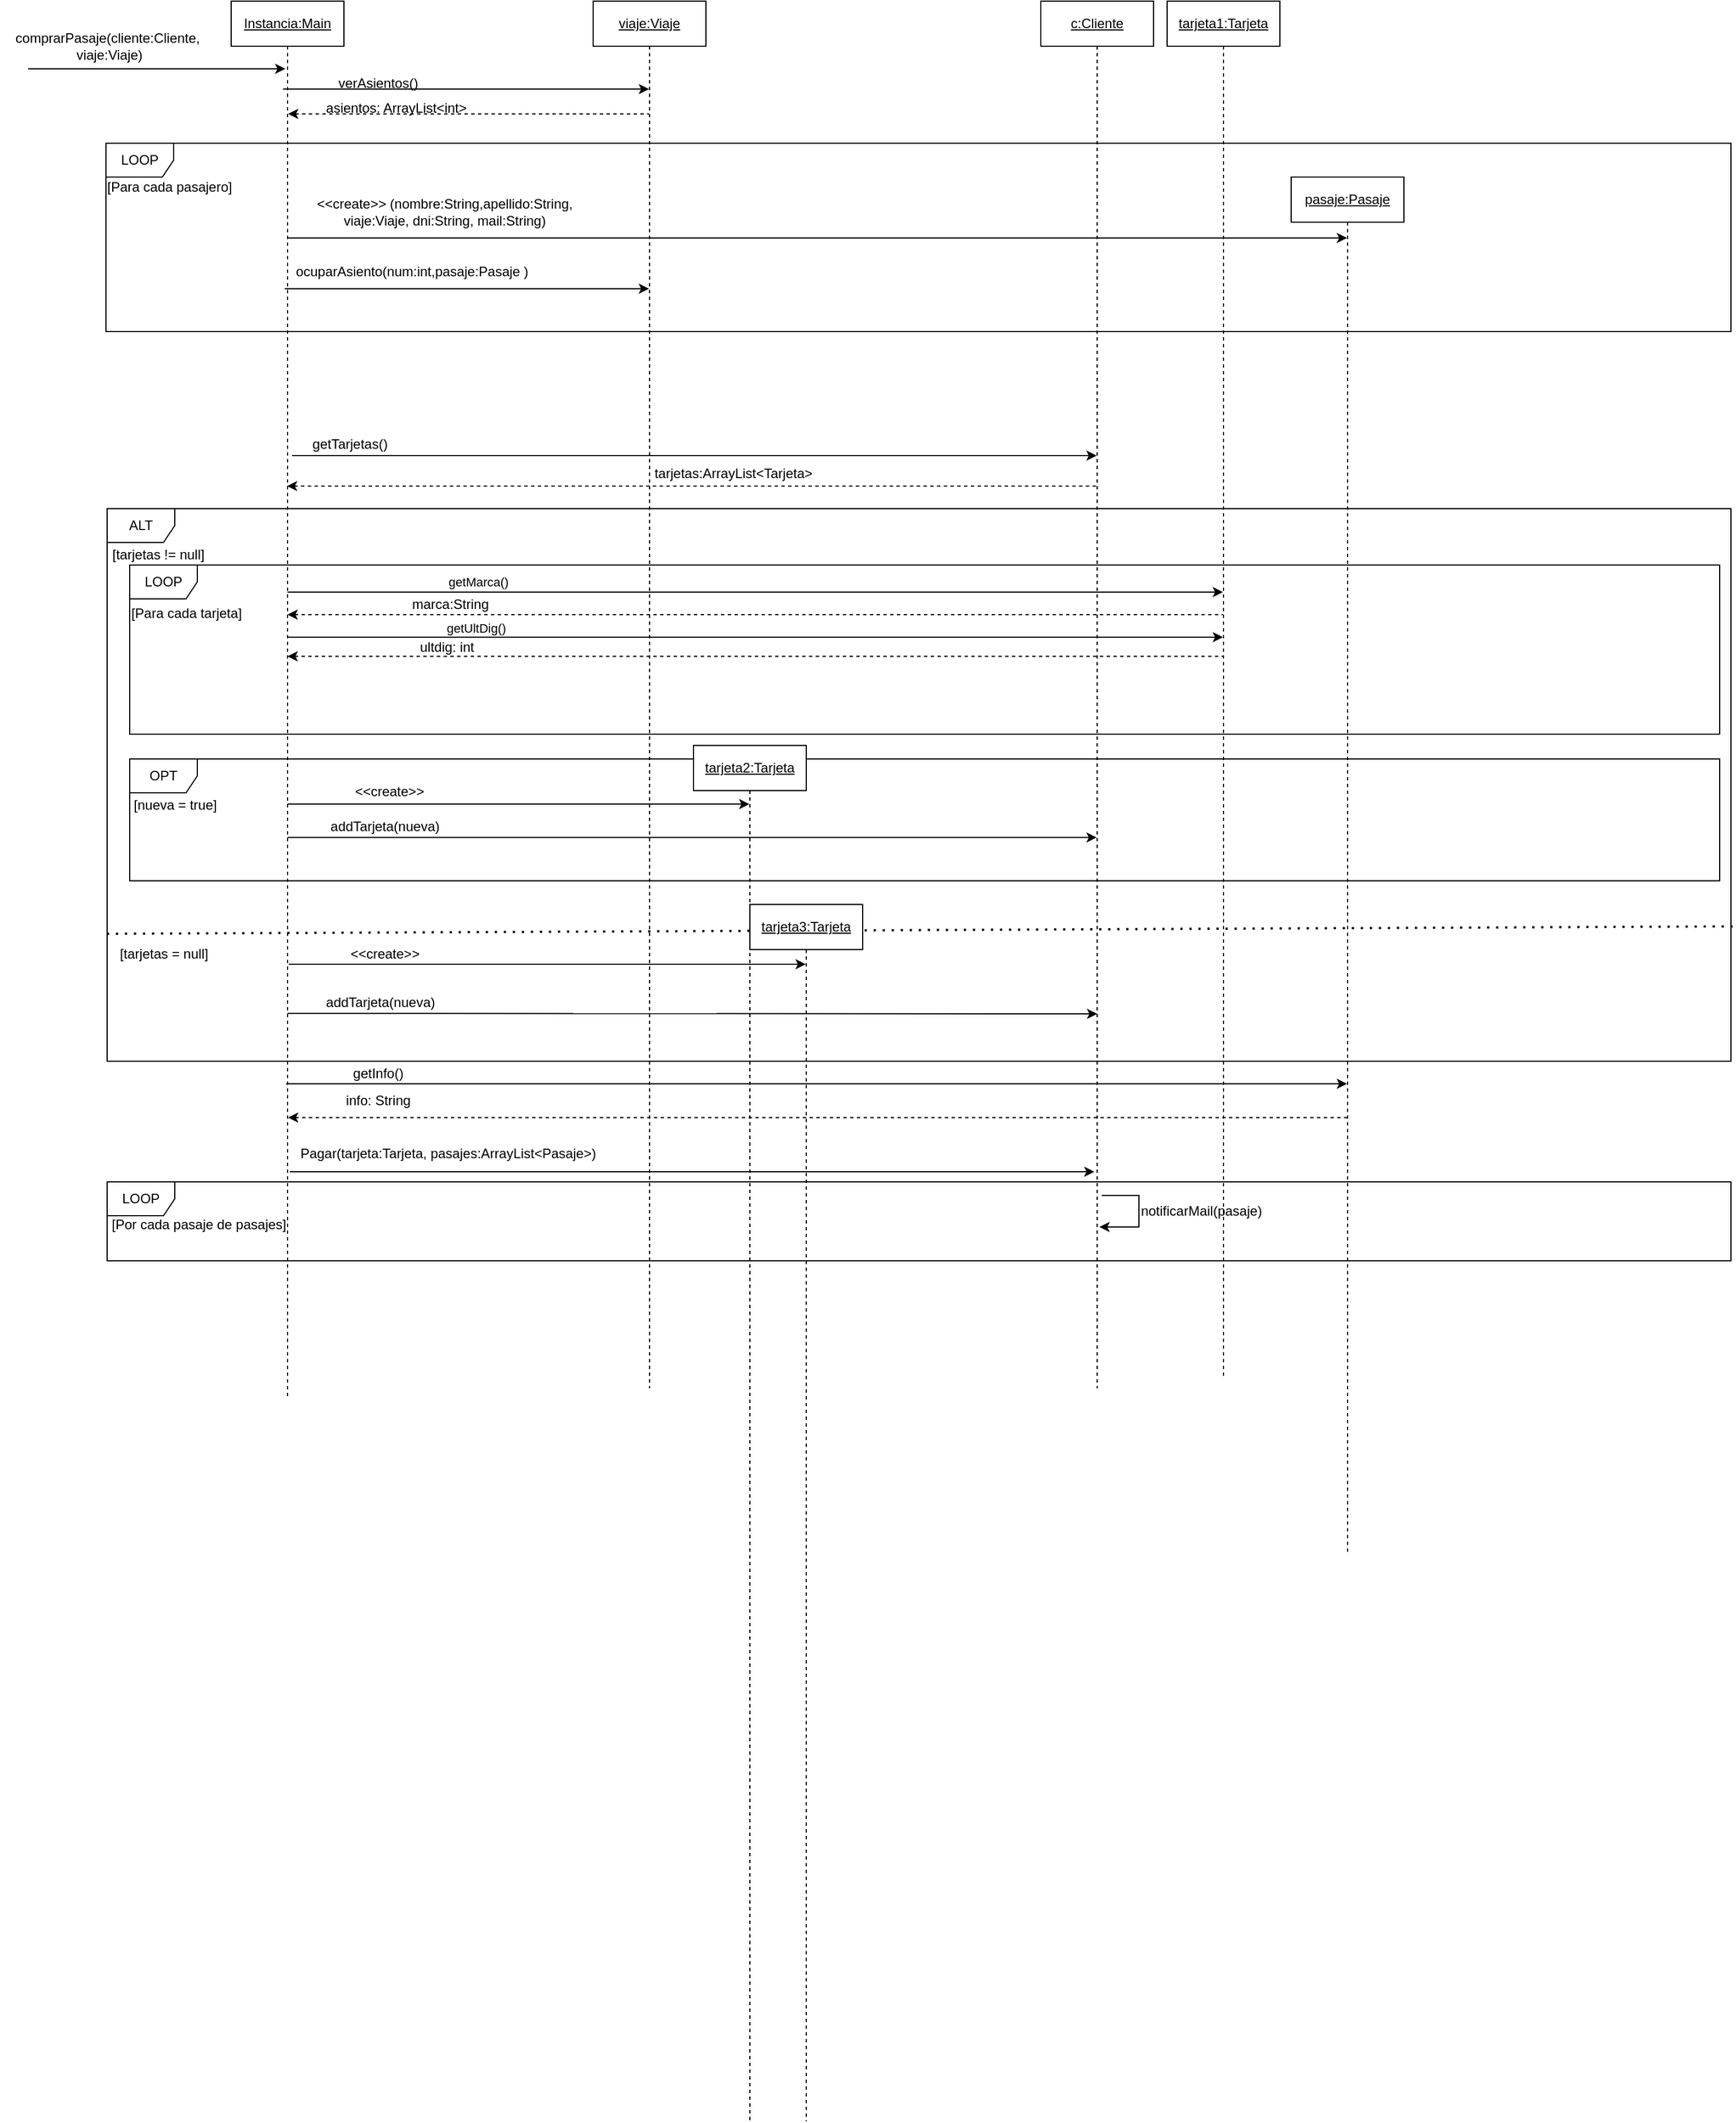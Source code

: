 <mxfile version="21.5.2" type="device">
  <diagram name="Page-1" id="2YBvvXClWsGukQMizWep">
    <mxGraphModel dx="2273" dy="784" grid="1" gridSize="10" guides="1" tooltips="1" connect="1" arrows="1" fold="1" page="1" pageScale="1" pageWidth="850" pageHeight="1100" math="0" shadow="0">
      <root>
        <mxCell id="0" />
        <mxCell id="1" parent="0" />
        <mxCell id="aM9ryv3xv72pqoxQDRHE-1" value="Instancia:Main" style="shape=umlLifeline;perimeter=lifelinePerimeter;whiteSpace=wrap;html=1;container=0;dropTarget=0;collapsible=0;recursiveResize=0;outlineConnect=0;portConstraint=eastwest;newEdgeStyle={&quot;edgeStyle&quot;:&quot;elbowEdgeStyle&quot;,&quot;elbow&quot;:&quot;vertical&quot;,&quot;curved&quot;:0,&quot;rounded&quot;:0};fontStyle=4" parent="1" vertex="1">
          <mxGeometry x="180" y="20" width="100" height="1240" as="geometry" />
        </mxCell>
        <mxCell id="zwrWhUBzXl8ZJSUmluqB-5" value="" style="endArrow=classic;html=1;rounded=0;" parent="1" edge="1">
          <mxGeometry width="50" height="50" relative="1" as="geometry">
            <mxPoint y="80" as="sourcePoint" />
            <mxPoint x="228" y="80" as="targetPoint" />
          </mxGeometry>
        </mxCell>
        <mxCell id="zwrWhUBzXl8ZJSUmluqB-6" value="comprarPasaje(cliente:Cliente,&lt;br&gt;&amp;nbsp;viaje:Viaje)" style="text;html=1;align=center;verticalAlign=middle;resizable=0;points=[];autosize=1;strokeColor=none;fillColor=none;" parent="1" vertex="1">
          <mxGeometry x="-25" y="40" width="190" height="40" as="geometry" />
        </mxCell>
        <mxCell id="zwrWhUBzXl8ZJSUmluqB-11" value="" style="endArrow=classic;html=1;rounded=0;" parent="1" target="zwrWhUBzXl8ZJSUmluqB-109" edge="1">
          <mxGeometry width="50" height="50" relative="1" as="geometry">
            <mxPoint x="228.75" y="980" as="sourcePoint" />
            <mxPoint x="423.25" y="980" as="targetPoint" />
          </mxGeometry>
        </mxCell>
        <mxCell id="zwrWhUBzXl8ZJSUmluqB-17" value="" style="endArrow=none;html=1;rounded=0;endFill=0;startArrow=classic;startFill=1;dashed=1;" parent="1" target="zwrWhUBzXl8ZJSUmluqB-109" edge="1">
          <mxGeometry width="50" height="50" relative="1" as="geometry">
            <mxPoint x="230.5" y="1010" as="sourcePoint" />
            <mxPoint x="425" y="1010" as="targetPoint" />
          </mxGeometry>
        </mxCell>
        <mxCell id="zwrWhUBzXl8ZJSUmluqB-23" value="viaje:Viaje" style="shape=umlLifeline;perimeter=lifelinePerimeter;whiteSpace=wrap;html=1;container=0;dropTarget=0;collapsible=0;recursiveResize=0;outlineConnect=0;portConstraint=eastwest;newEdgeStyle={&quot;edgeStyle&quot;:&quot;elbowEdgeStyle&quot;,&quot;elbow&quot;:&quot;vertical&quot;,&quot;curved&quot;:0,&quot;rounded&quot;:0};fontStyle=4" parent="1" vertex="1">
          <mxGeometry x="501" y="20" width="100" height="1230" as="geometry" />
        </mxCell>
        <mxCell id="zwrWhUBzXl8ZJSUmluqB-24" value="info: String" style="text;html=1;align=center;verticalAlign=middle;resizable=0;points=[];autosize=1;strokeColor=none;fillColor=none;" parent="1" vertex="1">
          <mxGeometry x="270" y="980" width="80" height="30" as="geometry" />
        </mxCell>
        <mxCell id="zwrWhUBzXl8ZJSUmluqB-27" value="" style="endArrow=classic;html=1;rounded=0;" parent="1" edge="1" target="zwrWhUBzXl8ZJSUmluqB-23">
          <mxGeometry width="50" height="50" relative="1" as="geometry">
            <mxPoint x="226" y="98" as="sourcePoint" />
            <mxPoint x="425" y="98" as="targetPoint" />
          </mxGeometry>
        </mxCell>
        <mxCell id="zwrWhUBzXl8ZJSUmluqB-28" value="verAsientos()" style="text;html=1;align=center;verticalAlign=middle;resizable=0;points=[];autosize=1;strokeColor=none;fillColor=none;" parent="1" vertex="1">
          <mxGeometry x="265" y="78" width="90" height="30" as="geometry" />
        </mxCell>
        <mxCell id="zwrWhUBzXl8ZJSUmluqB-29" value="" style="endArrow=none;html=1;rounded=0;endFill=0;startArrow=classic;startFill=1;dashed=1;" parent="1" edge="1" target="zwrWhUBzXl8ZJSUmluqB-23">
          <mxGeometry width="50" height="50" relative="1" as="geometry">
            <mxPoint x="230.5" y="120" as="sourcePoint" />
            <mxPoint x="424.5" y="120" as="targetPoint" />
          </mxGeometry>
        </mxCell>
        <mxCell id="zwrWhUBzXl8ZJSUmluqB-30" value="asientos: ArrayList&amp;lt;int&amp;gt;" style="text;html=1;align=center;verticalAlign=middle;resizable=0;points=[];autosize=1;strokeColor=none;fillColor=none;" parent="1" vertex="1">
          <mxGeometry x="251" y="100" width="150" height="30" as="geometry" />
        </mxCell>
        <mxCell id="zwrWhUBzXl8ZJSUmluqB-43" value="ocuparAsiento(num:int,pasaje:Pasaje )" style="text;html=1;align=center;verticalAlign=middle;resizable=0;points=[];autosize=1;strokeColor=none;fillColor=none;" parent="1" vertex="1">
          <mxGeometry x="225" y="245" width="230" height="30" as="geometry" />
        </mxCell>
        <mxCell id="zwrWhUBzXl8ZJSUmluqB-45" value="LOOP" style="shape=umlFrame;whiteSpace=wrap;html=1;pointerEvents=0;" parent="1" vertex="1">
          <mxGeometry x="69" y="146" width="1441" height="167" as="geometry" />
        </mxCell>
        <mxCell id="zwrWhUBzXl8ZJSUmluqB-46" value="" style="endArrow=classic;html=1;rounded=0;" parent="1" edge="1" target="zwrWhUBzXl8ZJSUmluqB-23">
          <mxGeometry width="50" height="50" relative="1" as="geometry">
            <mxPoint x="227.5" y="275" as="sourcePoint" />
            <mxPoint x="426.5" y="275" as="targetPoint" />
          </mxGeometry>
        </mxCell>
        <mxCell id="zwrWhUBzXl8ZJSUmluqB-47" value="[Para cada pasajero]" style="text;html=1;align=center;verticalAlign=middle;resizable=0;points=[];autosize=1;strokeColor=none;fillColor=none;" parent="1" vertex="1">
          <mxGeometry x="60" y="170" width="130" height="30" as="geometry" />
        </mxCell>
        <mxCell id="zwrWhUBzXl8ZJSUmluqB-61" value="c:Cliente" style="shape=umlLifeline;perimeter=lifelinePerimeter;whiteSpace=wrap;html=1;container=0;dropTarget=0;collapsible=0;recursiveResize=0;outlineConnect=0;portConstraint=eastwest;newEdgeStyle={&quot;edgeStyle&quot;:&quot;elbowEdgeStyle&quot;,&quot;elbow&quot;:&quot;vertical&quot;,&quot;curved&quot;:0,&quot;rounded&quot;:0};fontStyle=4" parent="1" vertex="1">
          <mxGeometry x="898" y="20" width="100" height="1230" as="geometry" />
        </mxCell>
        <mxCell id="zwrWhUBzXl8ZJSUmluqB-63" value="" style="endArrow=classic;html=1;rounded=0;" parent="1" edge="1">
          <mxGeometry width="50" height="50" relative="1" as="geometry">
            <mxPoint x="234" y="423" as="sourcePoint" />
            <mxPoint x="947.5" y="423" as="targetPoint" />
          </mxGeometry>
        </mxCell>
        <mxCell id="zwrWhUBzXl8ZJSUmluqB-64" value="getTarjetas()" style="text;html=1;align=center;verticalAlign=middle;resizable=0;points=[];autosize=1;strokeColor=none;fillColor=none;" parent="1" vertex="1">
          <mxGeometry x="240" y="398" width="90" height="30" as="geometry" />
        </mxCell>
        <mxCell id="zwrWhUBzXl8ZJSUmluqB-65" value="" style="endArrow=none;html=1;rounded=0;endFill=0;startArrow=classic;startFill=1;dashed=1;" parent="1" edge="1">
          <mxGeometry width="50" height="50" relative="1" as="geometry">
            <mxPoint x="229.548" y="450.05" as="sourcePoint" />
            <mxPoint x="950" y="450.05" as="targetPoint" />
          </mxGeometry>
        </mxCell>
        <mxCell id="zwrWhUBzXl8ZJSUmluqB-66" value="tarjetas:ArrayList&amp;lt;Tarjeta&amp;gt;" style="text;html=1;align=center;verticalAlign=middle;resizable=0;points=[];autosize=1;strokeColor=none;fillColor=none;" parent="1" vertex="1">
          <mxGeometry x="545" y="424" width="160" height="30" as="geometry" />
        </mxCell>
        <mxCell id="zwrWhUBzXl8ZJSUmluqB-68" value="" style="endArrow=classic;html=1;rounded=0;" parent="1" target="zwrWhUBzXl8ZJSUmluqB-95" edge="1">
          <mxGeometry width="50" height="50" relative="1" as="geometry">
            <mxPoint x="230" y="544" as="sourcePoint" />
            <mxPoint x="943.5" y="544" as="targetPoint" />
          </mxGeometry>
        </mxCell>
        <mxCell id="zwrWhUBzXl8ZJSUmluqB-69" value="getMarca()" style="edgeLabel;html=1;align=center;verticalAlign=middle;resizable=0;points=[];" parent="zwrWhUBzXl8ZJSUmluqB-68" vertex="1" connectable="0">
          <mxGeometry x="-0.592" y="4" relative="1" as="geometry">
            <mxPoint y="-5" as="offset" />
          </mxGeometry>
        </mxCell>
        <mxCell id="zwrWhUBzXl8ZJSUmluqB-70" value="" style="endArrow=none;html=1;rounded=0;endFill=0;startArrow=classic;startFill=1;dashed=1;" parent="1" target="zwrWhUBzXl8ZJSUmluqB-95" edge="1">
          <mxGeometry width="50" height="50" relative="1" as="geometry">
            <mxPoint x="229.998" y="564" as="sourcePoint" />
            <mxPoint x="950.45" y="564" as="targetPoint" />
          </mxGeometry>
        </mxCell>
        <mxCell id="zwrWhUBzXl8ZJSUmluqB-71" value="marca:String" style="text;html=1;align=center;verticalAlign=middle;resizable=0;points=[];autosize=1;strokeColor=none;fillColor=none;" parent="1" vertex="1">
          <mxGeometry x="329" y="540" width="90" height="30" as="geometry" />
        </mxCell>
        <mxCell id="zwrWhUBzXl8ZJSUmluqB-72" value="" style="endArrow=classic;html=1;rounded=0;" parent="1" target="zwrWhUBzXl8ZJSUmluqB-95" edge="1">
          <mxGeometry width="50" height="50" relative="1" as="geometry">
            <mxPoint x="230" y="584" as="sourcePoint" />
            <mxPoint x="943.5" y="584" as="targetPoint" />
          </mxGeometry>
        </mxCell>
        <mxCell id="zwrWhUBzXl8ZJSUmluqB-73" value="getUltDig()" style="edgeLabel;html=1;align=center;verticalAlign=middle;resizable=0;points=[];" parent="zwrWhUBzXl8ZJSUmluqB-72" vertex="1" connectable="0">
          <mxGeometry x="-0.592" y="4" relative="1" as="geometry">
            <mxPoint x="-2" y="-4" as="offset" />
          </mxGeometry>
        </mxCell>
        <mxCell id="zwrWhUBzXl8ZJSUmluqB-74" value="" style="endArrow=none;html=1;rounded=0;endFill=0;startArrow=classic;startFill=1;dashed=1;" parent="1" target="zwrWhUBzXl8ZJSUmluqB-95" edge="1">
          <mxGeometry width="50" height="50" relative="1" as="geometry">
            <mxPoint x="229.998" y="601" as="sourcePoint" />
            <mxPoint x="950.45" y="601" as="targetPoint" />
          </mxGeometry>
        </mxCell>
        <mxCell id="zwrWhUBzXl8ZJSUmluqB-75" value="ultdig: int" style="text;html=1;align=center;verticalAlign=middle;resizable=0;points=[];autosize=1;strokeColor=none;fillColor=none;" parent="1" vertex="1">
          <mxGeometry x="336" y="578" width="70" height="30" as="geometry" />
        </mxCell>
        <mxCell id="zwrWhUBzXl8ZJSUmluqB-80" value="ALT" style="shape=umlFrame;whiteSpace=wrap;html=1;pointerEvents=0;" parent="1" vertex="1">
          <mxGeometry x="70" y="470" width="1440" height="490" as="geometry" />
        </mxCell>
        <mxCell id="zwrWhUBzXl8ZJSUmluqB-84" value="[tarjetas != null]" style="text;html=1;align=center;verticalAlign=middle;resizable=0;points=[];autosize=1;strokeColor=none;fillColor=none;" parent="1" vertex="1">
          <mxGeometry x="60" y="496" width="110" height="30" as="geometry" />
        </mxCell>
        <mxCell id="zwrWhUBzXl8ZJSUmluqB-85" value="LOOP" style="shape=umlFrame;whiteSpace=wrap;html=1;pointerEvents=0;" parent="1" vertex="1">
          <mxGeometry x="90" y="520" width="1410" height="150" as="geometry" />
        </mxCell>
        <mxCell id="zwrWhUBzXl8ZJSUmluqB-86" value="[Para cada tarjeta]" style="text;html=1;align=center;verticalAlign=middle;resizable=0;points=[];autosize=1;strokeColor=none;fillColor=none;" parent="1" vertex="1">
          <mxGeometry x="80" y="548" width="120" height="30" as="geometry" />
        </mxCell>
        <mxCell id="zwrWhUBzXl8ZJSUmluqB-87" value="" style="endArrow=none;dashed=1;html=1;dashPattern=1 3;strokeWidth=2;rounded=0;exitX=-0.003;exitY=0.725;exitDx=0;exitDy=0;exitPerimeter=0;entryX=1.001;entryY=0.756;entryDx=0;entryDy=0;entryPerimeter=0;" parent="1" target="zwrWhUBzXl8ZJSUmluqB-80" edge="1">
          <mxGeometry width="50" height="50" relative="1" as="geometry">
            <mxPoint x="69.76" y="847" as="sourcePoint" />
            <mxPoint x="1151.92" y="844.12" as="targetPoint" />
          </mxGeometry>
        </mxCell>
        <mxCell id="zwrWhUBzXl8ZJSUmluqB-89" value="[tarjetas = null]" style="text;html=1;align=center;verticalAlign=middle;resizable=0;points=[];autosize=1;strokeColor=none;fillColor=none;" parent="1" vertex="1">
          <mxGeometry x="70" y="850" width="100" height="30" as="geometry" />
        </mxCell>
        <mxCell id="zwrWhUBzXl8ZJSUmluqB-90" value="OPT" style="shape=umlFrame;whiteSpace=wrap;html=1;pointerEvents=0;" parent="1" vertex="1">
          <mxGeometry x="90" y="692" width="1410" height="108" as="geometry" />
        </mxCell>
        <mxCell id="zwrWhUBzXl8ZJSUmluqB-91" value="[nueva = true]" style="text;html=1;align=center;verticalAlign=middle;resizable=0;points=[];autosize=1;strokeColor=none;fillColor=none;" parent="1" vertex="1">
          <mxGeometry x="80" y="718" width="100" height="30" as="geometry" />
        </mxCell>
        <mxCell id="zwrWhUBzXl8ZJSUmluqB-92" value="" style="endArrow=classic;html=1;rounded=0;" parent="1" edge="1">
          <mxGeometry width="50" height="50" relative="1" as="geometry">
            <mxPoint x="230" y="732" as="sourcePoint" />
            <mxPoint x="639.5" y="732" as="targetPoint" />
          </mxGeometry>
        </mxCell>
        <mxCell id="zwrWhUBzXl8ZJSUmluqB-94" value="tarjeta2:Tarjeta" style="shape=umlLifeline;perimeter=lifelinePerimeter;whiteSpace=wrap;html=1;container=0;dropTarget=0;collapsible=0;recursiveResize=0;outlineConnect=0;portConstraint=eastwest;newEdgeStyle={&quot;edgeStyle&quot;:&quot;elbowEdgeStyle&quot;,&quot;elbow&quot;:&quot;vertical&quot;,&quot;curved&quot;:0,&quot;rounded&quot;:0};fontStyle=4" parent="1" vertex="1">
          <mxGeometry x="590" y="680" width="100" height="1219" as="geometry" />
        </mxCell>
        <mxCell id="zwrWhUBzXl8ZJSUmluqB-95" value="tarjeta1:Tarjeta" style="shape=umlLifeline;perimeter=lifelinePerimeter;whiteSpace=wrap;html=1;container=0;dropTarget=0;collapsible=0;recursiveResize=0;outlineConnect=0;portConstraint=eastwest;newEdgeStyle={&quot;edgeStyle&quot;:&quot;elbowEdgeStyle&quot;,&quot;elbow&quot;:&quot;vertical&quot;,&quot;curved&quot;:0,&quot;rounded&quot;:0};fontStyle=4" parent="1" vertex="1">
          <mxGeometry x="1010" y="20" width="100" height="1219" as="geometry" />
        </mxCell>
        <mxCell id="zwrWhUBzXl8ZJSUmluqB-96" value="&amp;lt;&amp;lt;create&amp;gt;&amp;gt;" style="text;html=1;align=center;verticalAlign=middle;resizable=0;points=[];autosize=1;strokeColor=none;fillColor=none;" parent="1" vertex="1">
          <mxGeometry x="280" y="706" width="80" height="30" as="geometry" />
        </mxCell>
        <mxCell id="zwrWhUBzXl8ZJSUmluqB-97" value="" style="endArrow=classic;html=1;rounded=0;" parent="1" target="zwrWhUBzXl8ZJSUmluqB-61" edge="1">
          <mxGeometry width="50" height="50" relative="1" as="geometry">
            <mxPoint x="230" y="761.57" as="sourcePoint" />
            <mxPoint x="590" y="761.57" as="targetPoint" />
          </mxGeometry>
        </mxCell>
        <mxCell id="zwrWhUBzXl8ZJSUmluqB-98" value="addTarjeta(nueva)" style="text;html=1;align=center;verticalAlign=middle;resizable=0;points=[];autosize=1;strokeColor=none;fillColor=none;" parent="1" vertex="1">
          <mxGeometry x="256" y="737" width="120" height="30" as="geometry" />
        </mxCell>
        <mxCell id="zwrWhUBzXl8ZJSUmluqB-99" value="" style="endArrow=classic;html=1;rounded=0;" parent="1" target="zwrWhUBzXl8ZJSUmluqB-103" edge="1">
          <mxGeometry width="50" height="50" relative="1" as="geometry">
            <mxPoint x="231" y="874" as="sourcePoint" />
            <mxPoint x="591" y="874" as="targetPoint" />
          </mxGeometry>
        </mxCell>
        <mxCell id="zwrWhUBzXl8ZJSUmluqB-100" value="&amp;lt;&amp;lt;create&amp;gt;&amp;gt;" style="text;html=1;align=center;verticalAlign=middle;resizable=0;points=[];autosize=1;strokeColor=none;fillColor=none;" parent="1" vertex="1">
          <mxGeometry x="276" y="850" width="80" height="30" as="geometry" />
        </mxCell>
        <mxCell id="zwrWhUBzXl8ZJSUmluqB-101" value="" style="endArrow=classic;html=1;rounded=0;" parent="1" edge="1">
          <mxGeometry width="50" height="50" relative="1" as="geometry">
            <mxPoint x="230" y="917.57" as="sourcePoint" />
            <mxPoint x="948" y="918" as="targetPoint" />
          </mxGeometry>
        </mxCell>
        <mxCell id="zwrWhUBzXl8ZJSUmluqB-102" value="addTarjeta(nueva)" style="text;html=1;align=center;verticalAlign=middle;resizable=0;points=[];autosize=1;strokeColor=none;fillColor=none;" parent="1" vertex="1">
          <mxGeometry x="252" y="893" width="120" height="30" as="geometry" />
        </mxCell>
        <mxCell id="zwrWhUBzXl8ZJSUmluqB-103" value="tarjeta3:Tarjeta" style="shape=umlLifeline;perimeter=lifelinePerimeter;whiteSpace=wrap;html=1;container=0;dropTarget=0;collapsible=0;recursiveResize=0;outlineConnect=0;portConstraint=eastwest;newEdgeStyle={&quot;edgeStyle&quot;:&quot;elbowEdgeStyle&quot;,&quot;elbow&quot;:&quot;vertical&quot;,&quot;curved&quot;:0,&quot;rounded&quot;:0};fontStyle=4" parent="1" vertex="1">
          <mxGeometry x="640" y="821" width="100" height="1079" as="geometry" />
        </mxCell>
        <mxCell id="zwrWhUBzXl8ZJSUmluqB-105" value="getInfo()" style="text;html=1;align=center;verticalAlign=middle;resizable=0;points=[];autosize=1;strokeColor=none;fillColor=none;" parent="1" vertex="1">
          <mxGeometry x="275" y="956" width="70" height="30" as="geometry" />
        </mxCell>
        <mxCell id="zwrWhUBzXl8ZJSUmluqB-109" value="pasaje:Pasaje" style="shape=umlLifeline;perimeter=lifelinePerimeter;whiteSpace=wrap;html=1;container=0;dropTarget=0;collapsible=0;recursiveResize=0;outlineConnect=0;portConstraint=eastwest;newEdgeStyle={&quot;edgeStyle&quot;:&quot;elbowEdgeStyle&quot;,&quot;elbow&quot;:&quot;vertical&quot;,&quot;curved&quot;:0,&quot;rounded&quot;:0};fontStyle=4" parent="1" vertex="1">
          <mxGeometry x="1120" y="176" width="100" height="1219" as="geometry" />
        </mxCell>
        <mxCell id="CUK3fJQeQiT2fvKhgVuA-5" value="" style="endArrow=classic;html=1;rounded=0;" edge="1" parent="1">
          <mxGeometry width="50" height="50" relative="1" as="geometry">
            <mxPoint x="232" y="1058" as="sourcePoint" />
            <mxPoint x="945.5" y="1058" as="targetPoint" />
          </mxGeometry>
        </mxCell>
        <mxCell id="CUK3fJQeQiT2fvKhgVuA-6" value="Pagar(tarjeta:Tarjeta, pasajes:ArrayList&amp;lt;Pasaje&amp;gt;)" style="text;html=1;align=center;verticalAlign=middle;resizable=0;points=[];autosize=1;strokeColor=none;fillColor=none;" vertex="1" parent="1">
          <mxGeometry x="227" y="1027" width="290" height="30" as="geometry" />
        </mxCell>
        <mxCell id="CUK3fJQeQiT2fvKhgVuA-16" value="" style="endArrow=classic;html=1;rounded=0;" edge="1" parent="1" target="zwrWhUBzXl8ZJSUmluqB-109">
          <mxGeometry width="50" height="50" relative="1" as="geometry">
            <mxPoint x="230" y="230" as="sourcePoint" />
            <mxPoint x="448.5" y="230" as="targetPoint" />
          </mxGeometry>
        </mxCell>
        <mxCell id="CUK3fJQeQiT2fvKhgVuA-17" value="&amp;lt;&amp;lt;create&amp;gt;&amp;gt; (nombre:String,apellido:String,&lt;br&gt;viaje:Viaje, dni:String, mail:String)" style="text;html=1;align=center;verticalAlign=middle;resizable=0;points=[];autosize=1;strokeColor=none;fillColor=none;" vertex="1" parent="1">
          <mxGeometry x="244" y="187" width="250" height="40" as="geometry" />
        </mxCell>
        <mxCell id="CUK3fJQeQiT2fvKhgVuA-22" value="" style="endArrow=classic;html=1;rounded=0;" edge="1" parent="1">
          <mxGeometry width="50" height="50" relative="1" as="geometry">
            <mxPoint x="952" y="1079" as="sourcePoint" />
            <mxPoint x="950" y="1107" as="targetPoint" />
            <Array as="points">
              <mxPoint x="985" y="1079" />
              <mxPoint x="985" y="1107" />
            </Array>
          </mxGeometry>
        </mxCell>
        <mxCell id="CUK3fJQeQiT2fvKhgVuA-23" value="notificarMail(pasaje)" style="text;html=1;align=center;verticalAlign=middle;resizable=0;points=[];autosize=1;strokeColor=none;fillColor=none;" vertex="1" parent="1">
          <mxGeometry x="975" y="1078" width="130" height="30" as="geometry" />
        </mxCell>
        <mxCell id="CUK3fJQeQiT2fvKhgVuA-24" value="LOOP" style="shape=umlFrame;whiteSpace=wrap;html=1;pointerEvents=0;" vertex="1" parent="1">
          <mxGeometry x="70" y="1067" width="1440" height="70" as="geometry" />
        </mxCell>
        <mxCell id="CUK3fJQeQiT2fvKhgVuA-25" value="[Por cada pasaje de pasajes]" style="text;html=1;align=center;verticalAlign=middle;resizable=0;points=[];autosize=1;strokeColor=none;fillColor=none;" vertex="1" parent="1">
          <mxGeometry x="61" y="1090" width="180" height="30" as="geometry" />
        </mxCell>
      </root>
    </mxGraphModel>
  </diagram>
</mxfile>
